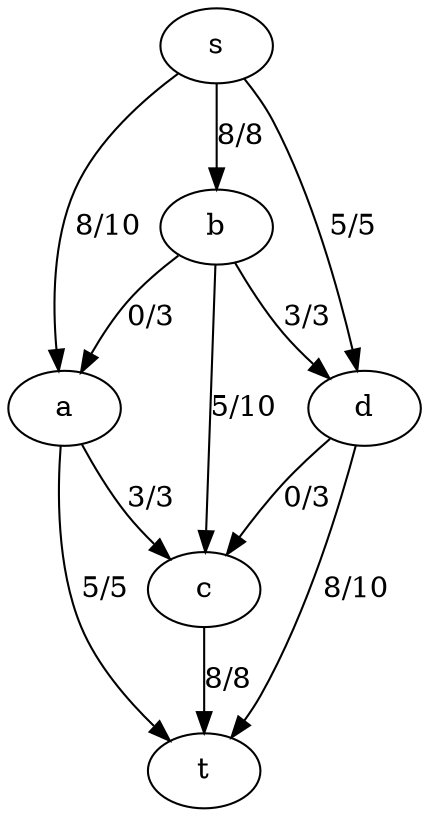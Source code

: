 digraph network {
s -> a [label="8/10"];
s -> b [label="8/8"];
s -> d [label="5/5"];
b -> a [label="0/3"];
b -> c [label="5/10"];
b -> d [label="3/3"];
a -> c [label="3/3"];
a -> t [label="5/5"];
d -> c [label="0/3"];
d -> t [label="8/10"];
c -> t [label="8/8"];
}
